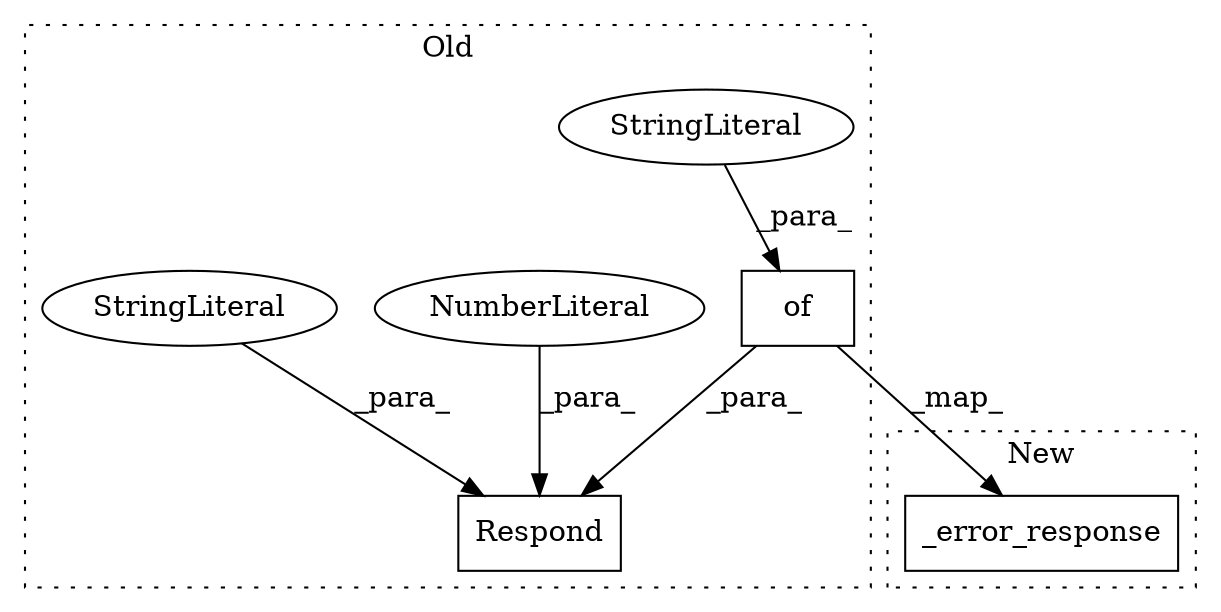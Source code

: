 digraph G {
subgraph cluster0 {
1 [label="of" a="32" s="3168,3188" l="3,1" shape="box"];
3 [label="Respond" a="32" s="3148,3212" l="8,1" shape="box"];
4 [label="NumberLiteral" a="34" s="3209" l="3" shape="ellipse"];
5 [label="StringLiteral" a="45" s="3171" l="7" shape="ellipse"];
6 [label="StringLiteral" a="45" s="3190" l="18" shape="ellipse"];
label = "Old";
style="dotted";
}
subgraph cluster1 {
2 [label="_error_response" a="32" s="3309,3342" l="16,1" shape="box"];
label = "New";
style="dotted";
}
1 -> 3 [label="_para_"];
1 -> 2 [label="_map_"];
4 -> 3 [label="_para_"];
5 -> 1 [label="_para_"];
6 -> 3 [label="_para_"];
}